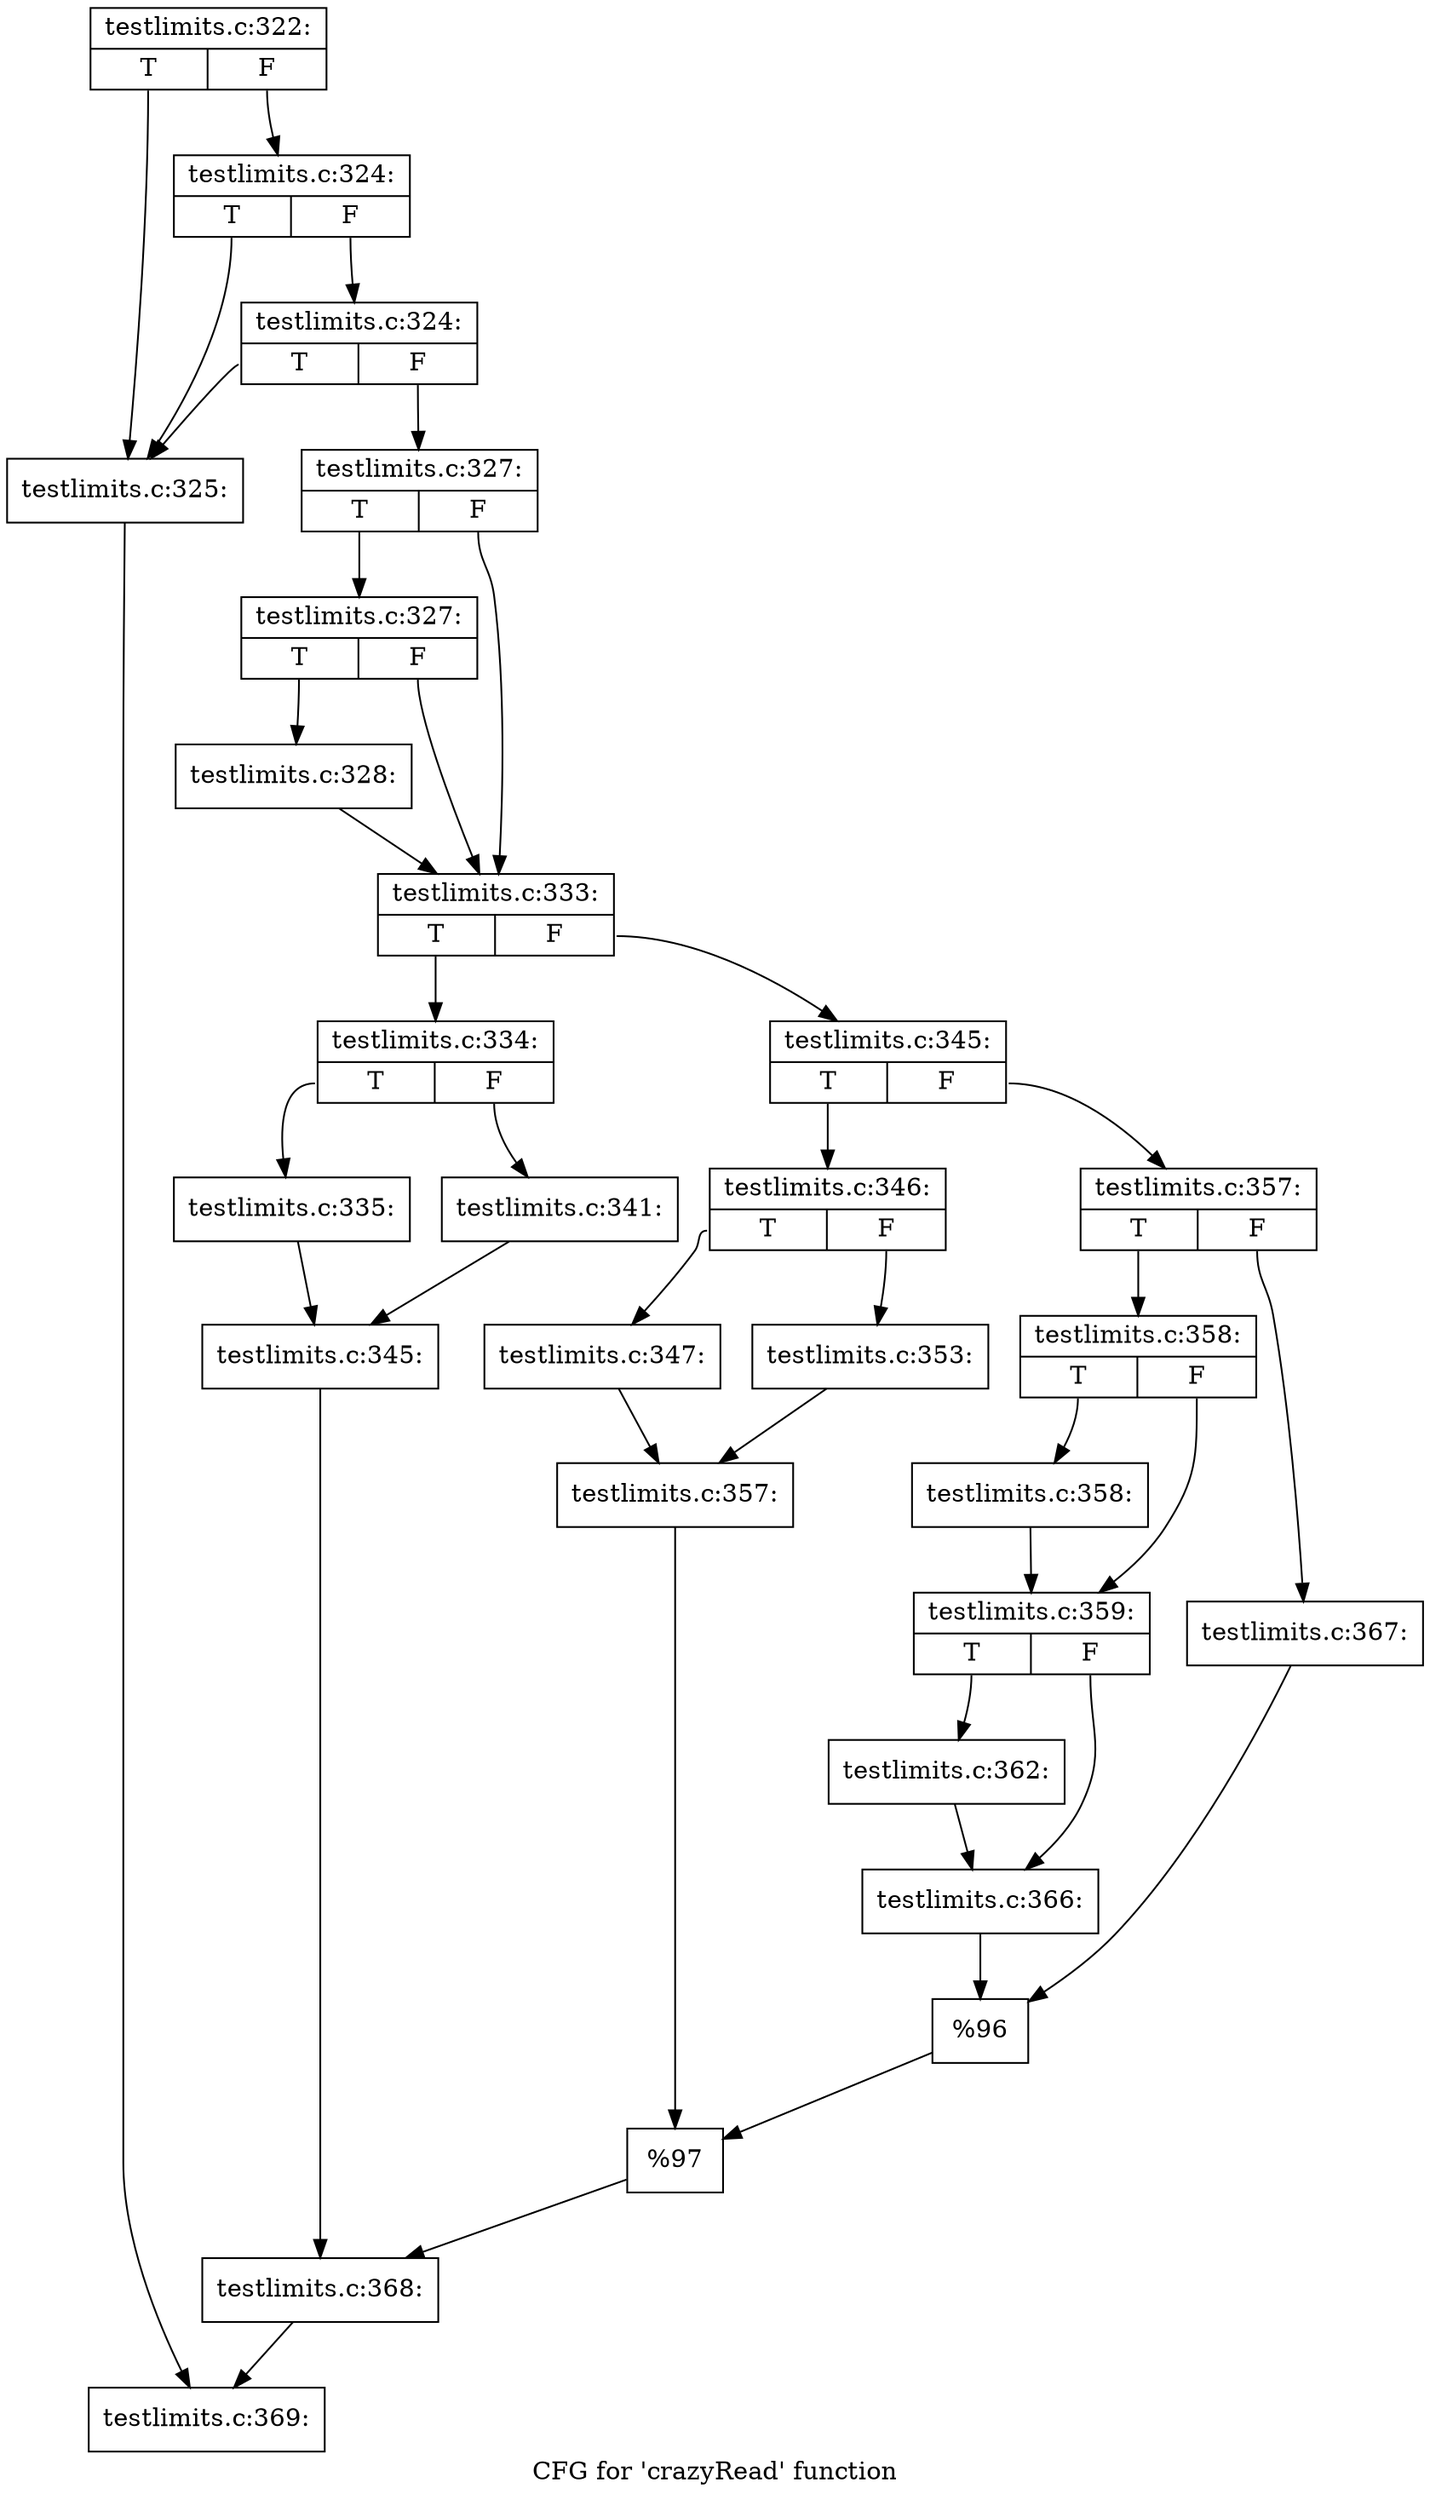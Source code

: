 digraph "CFG for 'crazyRead' function" {
	label="CFG for 'crazyRead' function";

	Node0x4be4220 [shape=record,label="{testlimits.c:322:|{<s0>T|<s1>F}}"];
	Node0x4be4220:s0 -> Node0x4be5320;
	Node0x4be4220:s1 -> Node0x4be5850;
	Node0x4be5850 [shape=record,label="{testlimits.c:324:|{<s0>T|<s1>F}}"];
	Node0x4be5850:s0 -> Node0x4be5320;
	Node0x4be5850:s1 -> Node0x4be57d0;
	Node0x4be57d0 [shape=record,label="{testlimits.c:324:|{<s0>T|<s1>F}}"];
	Node0x4be57d0:s0 -> Node0x4be5320;
	Node0x4be57d0:s1 -> Node0x4be5780;
	Node0x4be5320 [shape=record,label="{testlimits.c:325:}"];
	Node0x4be5320 -> Node0x4be4810;
	Node0x4be5780 [shape=record,label="{testlimits.c:327:|{<s0>T|<s1>F}}"];
	Node0x4be5780:s0 -> Node0x4be78f0;
	Node0x4be5780:s1 -> Node0x4be78a0;
	Node0x4be78f0 [shape=record,label="{testlimits.c:327:|{<s0>T|<s1>F}}"];
	Node0x4be78f0:s0 -> Node0x4be7850;
	Node0x4be78f0:s1 -> Node0x4be78a0;
	Node0x4be7850 [shape=record,label="{testlimits.c:328:}"];
	Node0x4be7850 -> Node0x4be78a0;
	Node0x4be78a0 [shape=record,label="{testlimits.c:333:|{<s0>T|<s1>F}}"];
	Node0x4be78a0:s0 -> Node0x4be81e0;
	Node0x4be78a0:s1 -> Node0x4be9300;
	Node0x4be81e0 [shape=record,label="{testlimits.c:334:|{<s0>T|<s1>F}}"];
	Node0x4be81e0:s0 -> Node0x4be9640;
	Node0x4be81e0:s1 -> Node0x4be96e0;
	Node0x4be9640 [shape=record,label="{testlimits.c:335:}"];
	Node0x4be9640 -> Node0x4be9690;
	Node0x4be96e0 [shape=record,label="{testlimits.c:341:}"];
	Node0x4be96e0 -> Node0x4be9690;
	Node0x4be9690 [shape=record,label="{testlimits.c:345:}"];
	Node0x4be9690 -> Node0x4be92b0;
	Node0x4be9300 [shape=record,label="{testlimits.c:345:|{<s0>T|<s1>F}}"];
	Node0x4be9300:s0 -> Node0x4be9ee0;
	Node0x4be9300:s1 -> Node0x4bead10;
	Node0x4be9ee0 [shape=record,label="{testlimits.c:346:|{<s0>T|<s1>F}}"];
	Node0x4be9ee0:s0 -> Node0x4beaed0;
	Node0x4be9ee0:s1 -> Node0x4be82d0;
	Node0x4beaed0 [shape=record,label="{testlimits.c:347:}"];
	Node0x4beaed0 -> Node0x4be7d50;
	Node0x4be82d0 [shape=record,label="{testlimits.c:353:}"];
	Node0x4be82d0 -> Node0x4be7d50;
	Node0x4be7d50 [shape=record,label="{testlimits.c:357:}"];
	Node0x4be7d50 -> Node0x4beacc0;
	Node0x4bead10 [shape=record,label="{testlimits.c:357:|{<s0>T|<s1>F}}"];
	Node0x4bead10:s0 -> Node0x4bbca30;
	Node0x4bead10:s1 -> Node0x4bbd860;
	Node0x4bbca30 [shape=record,label="{testlimits.c:358:|{<s0>T|<s1>F}}"];
	Node0x4bbca30:s0 -> Node0x4bbdba0;
	Node0x4bbca30:s1 -> Node0x4bbdbf0;
	Node0x4bbdba0 [shape=record,label="{testlimits.c:358:}"];
	Node0x4bbdba0 -> Node0x4bbdbf0;
	Node0x4bbdbf0 [shape=record,label="{testlimits.c:359:|{<s0>T|<s1>F}}"];
	Node0x4bbdbf0:s0 -> Node0x4bbe270;
	Node0x4bbdbf0:s1 -> Node0x4bbe600;
	Node0x4bbe270 [shape=record,label="{testlimits.c:362:}"];
	Node0x4bbe270 -> Node0x4bbe600;
	Node0x4bbe600 [shape=record,label="{testlimits.c:366:}"];
	Node0x4bbe600 -> Node0x4bbd810;
	Node0x4bbd860 [shape=record,label="{testlimits.c:367:}"];
	Node0x4bbd860 -> Node0x4bbd810;
	Node0x4bbd810 [shape=record,label="{%96}"];
	Node0x4bbd810 -> Node0x4beacc0;
	Node0x4beacc0 [shape=record,label="{%97}"];
	Node0x4beacc0 -> Node0x4be92b0;
	Node0x4be92b0 [shape=record,label="{testlimits.c:368:}"];
	Node0x4be92b0 -> Node0x4be4810;
	Node0x4be4810 [shape=record,label="{testlimits.c:369:}"];
}
